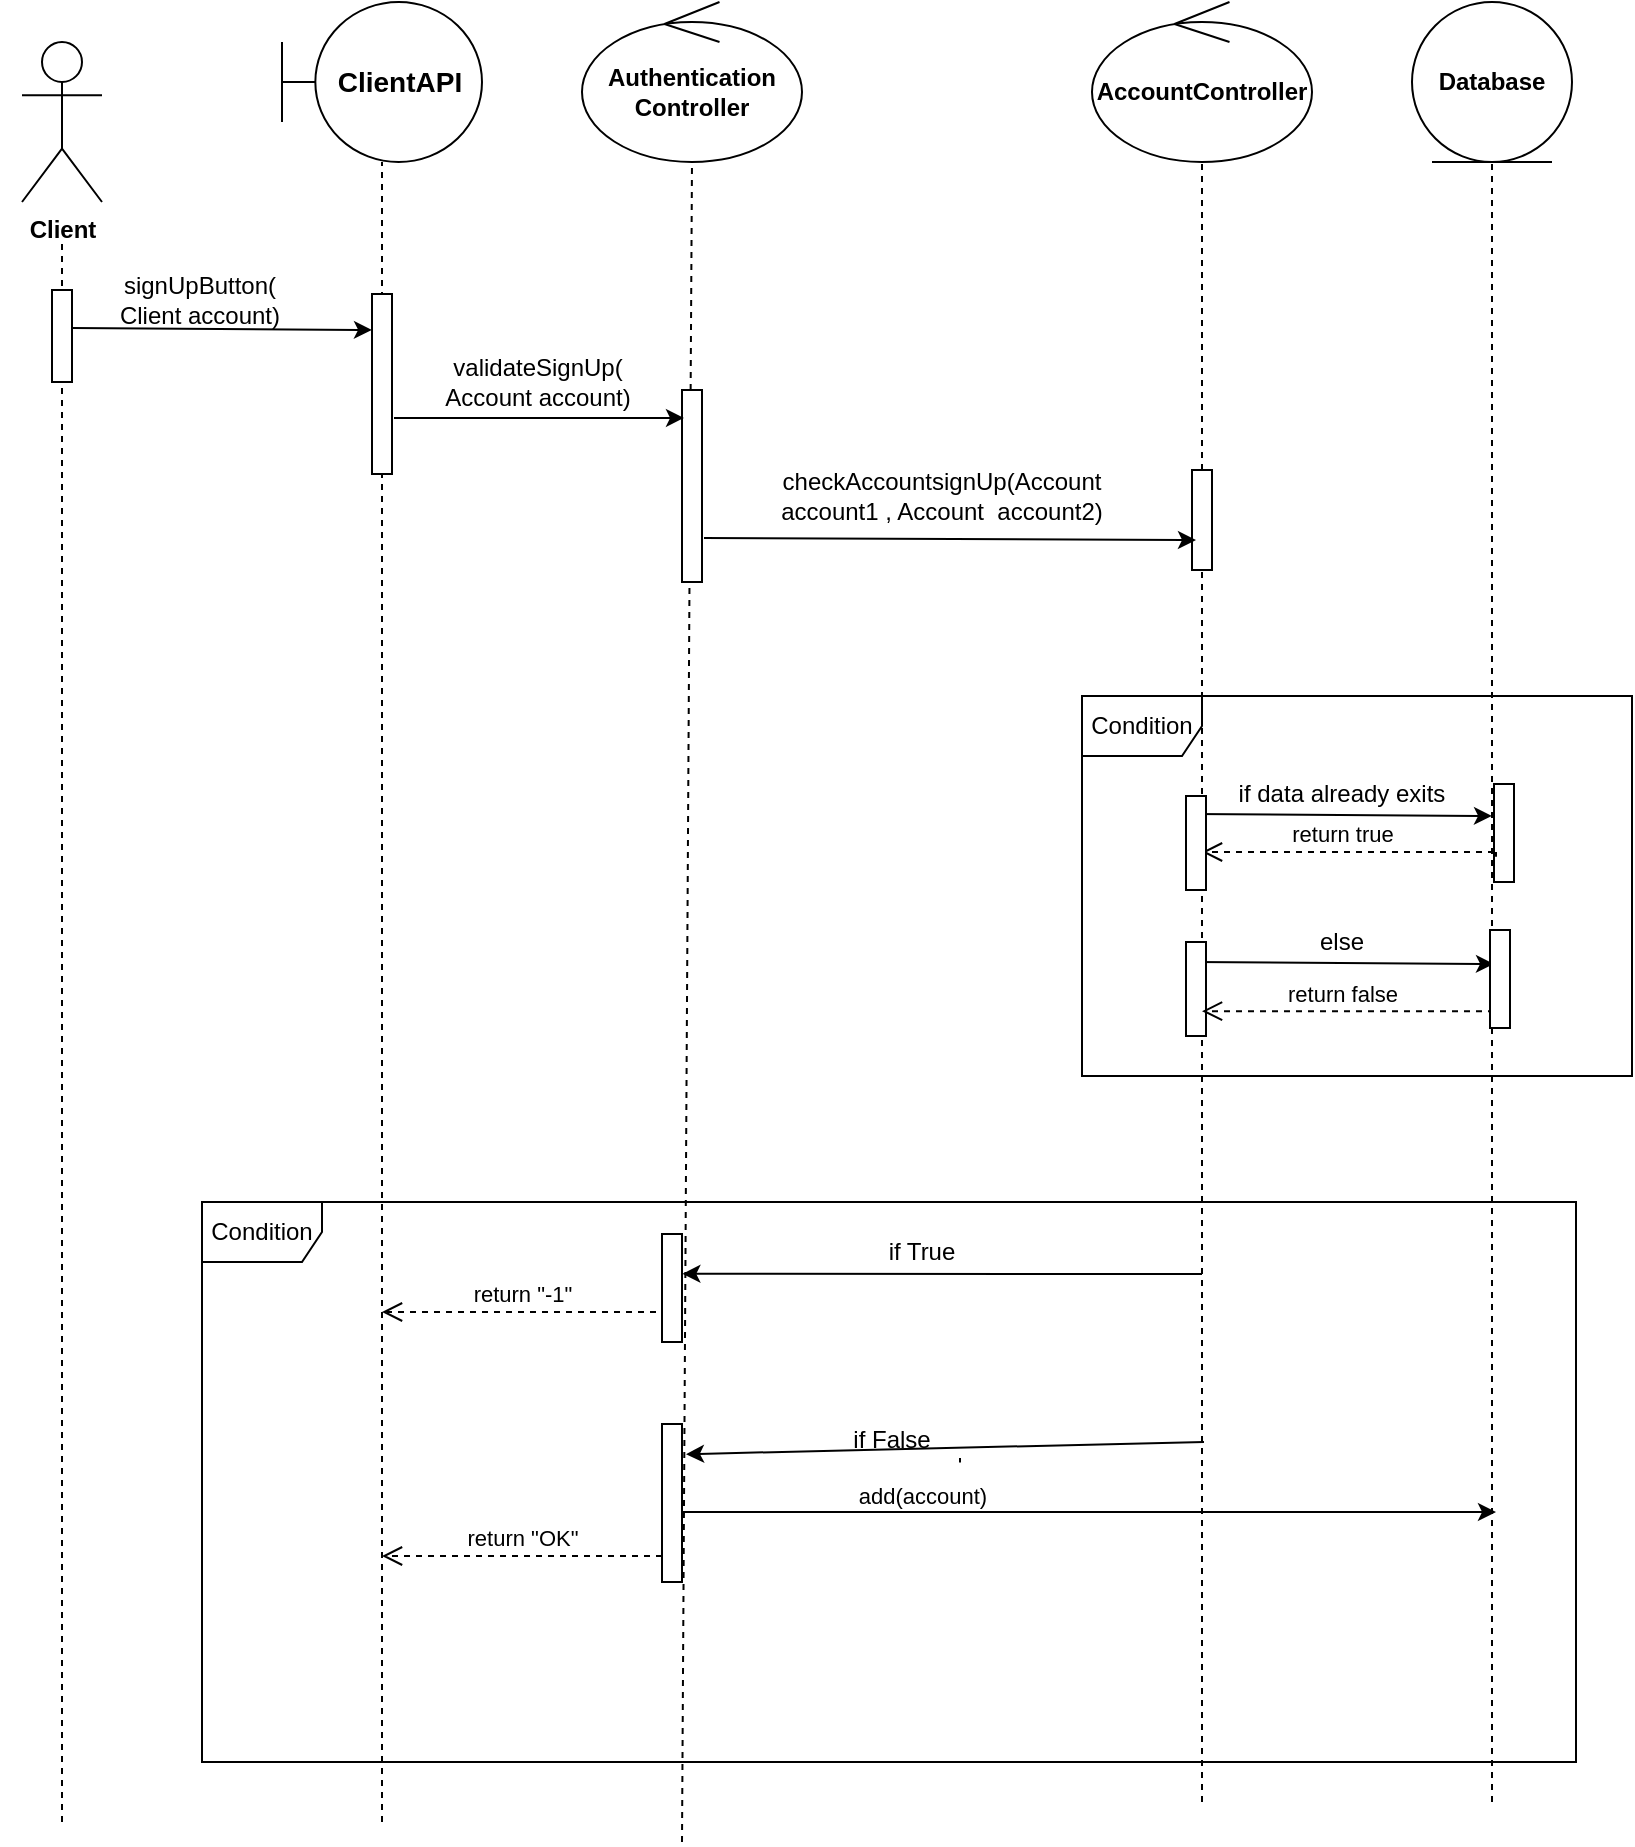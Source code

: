 <mxfile version="16.5.1" type="device"><diagram id="ucn0MI8yaE-W_Fv_FMK2" name="Page-1"><mxGraphModel dx="1108" dy="553" grid="1" gridSize="10" guides="1" tooltips="1" connect="1" arrows="1" fold="1" page="1" pageScale="1" pageWidth="850" pageHeight="1100" math="0" shadow="0"><root><mxCell id="0"/><mxCell id="1" parent="0"/><mxCell id="Q5dz-72ED0n4EeYq6L0d-1" value="&lt;b&gt;Client&lt;br&gt;&lt;br&gt;&lt;/b&gt;" style="shape=umlActor;verticalLabelPosition=bottom;verticalAlign=top;html=1;outlineConnect=0;" vertex="1" parent="1"><mxGeometry x="50" y="70" width="40" height="80" as="geometry"/></mxCell><mxCell id="Q5dz-72ED0n4EeYq6L0d-2" value="" style="endArrow=none;dashed=1;html=1;rounded=0;entryX=0.5;entryY=1;entryDx=0;entryDy=0;" edge="1" parent="1"><mxGeometry width="50" height="50" relative="1" as="geometry"><mxPoint x="230" y="960" as="sourcePoint"/><mxPoint x="230" y="130" as="targetPoint"/></mxGeometry></mxCell><mxCell id="Q5dz-72ED0n4EeYq6L0d-3" value="" style="html=1;points=[];perimeter=orthogonalPerimeter;" vertex="1" parent="1"><mxGeometry x="225" y="196" width="10" height="90" as="geometry"/></mxCell><mxCell id="Q5dz-72ED0n4EeYq6L0d-4" value="" style="endArrow=none;dashed=1;html=1;rounded=0;entryX=0.5;entryY=1;entryDx=0;entryDy=0;" edge="1" parent="1"><mxGeometry width="50" height="50" relative="1" as="geometry"><mxPoint x="380" y="970" as="sourcePoint"/><mxPoint x="385" y="130" as="targetPoint"/></mxGeometry></mxCell><mxCell id="Q5dz-72ED0n4EeYq6L0d-5" value="" style="html=1;points=[];perimeter=orthogonalPerimeter;" vertex="1" parent="1"><mxGeometry x="380" y="244" width="10" height="96" as="geometry"/></mxCell><mxCell id="Q5dz-72ED0n4EeYq6L0d-6" value="" style="endArrow=none;dashed=1;html=1;rounded=0;entryX=0.5;entryY=1;entryDx=0;entryDy=0;" edge="1" parent="1"><mxGeometry width="50" height="50" relative="1" as="geometry"><mxPoint x="640" y="950" as="sourcePoint"/><mxPoint x="640" y="130" as="targetPoint"/></mxGeometry></mxCell><mxCell id="Q5dz-72ED0n4EeYq6L0d-7" value="" style="html=1;points=[];perimeter=orthogonalPerimeter;" vertex="1" parent="1"><mxGeometry x="635" y="284" width="10" height="50" as="geometry"/></mxCell><mxCell id="Q5dz-72ED0n4EeYq6L0d-8" value="" style="endArrow=none;dashed=1;html=1;rounded=0;entryX=0.5;entryY=1;entryDx=0;entryDy=0;" edge="1" parent="1"><mxGeometry width="50" height="50" relative="1" as="geometry"><mxPoint x="785" y="950" as="sourcePoint"/><mxPoint x="785" y="130" as="targetPoint"/></mxGeometry></mxCell><mxCell id="Q5dz-72ED0n4EeYq6L0d-9" value="" style="endArrow=none;dashed=1;html=1;rounded=0;entryX=0.5;entryY=1;entryDx=0;entryDy=0;" edge="1" parent="1"><mxGeometry width="50" height="50" relative="1" as="geometry"><mxPoint x="70" y="960" as="sourcePoint"/><mxPoint x="70" y="170" as="targetPoint"/></mxGeometry></mxCell><mxCell id="Q5dz-72ED0n4EeYq6L0d-10" value="" style="html=1;points=[];perimeter=orthogonalPerimeter;" vertex="1" parent="1"><mxGeometry x="65" y="194" width="10" height="46" as="geometry"/></mxCell><mxCell id="Q5dz-72ED0n4EeYq6L0d-11" value="" style="endArrow=classic;html=1;rounded=0;entryX=0.875;entryY=1.176;entryDx=0;entryDy=0;entryPerimeter=0;exitX=0.125;exitY=1.118;exitDx=0;exitDy=0;exitPerimeter=0;" edge="1" parent="1"><mxGeometry width="50" height="50" relative="1" as="geometry"><mxPoint x="75" y="213.006" as="sourcePoint"/><mxPoint x="225" y="213.992" as="targetPoint"/></mxGeometry></mxCell><mxCell id="Q5dz-72ED0n4EeYq6L0d-12" value="signUpButton(&lt;br&gt;Client account)" style="text;html=1;strokeColor=none;fillColor=none;align=center;verticalAlign=middle;whiteSpace=wrap;rounded=0;" vertex="1" parent="1"><mxGeometry x="39" y="190" width="200" height="17" as="geometry"/></mxCell><mxCell id="Q5dz-72ED0n4EeYq6L0d-13" value="" style="endArrow=classic;html=1;rounded=0;entryX=0.875;entryY=1.176;entryDx=0;entryDy=0;entryPerimeter=0;exitX=1.3;exitY=0.217;exitDx=0;exitDy=0;exitPerimeter=0;" edge="1" parent="1"><mxGeometry width="50" height="50" relative="1" as="geometry"><mxPoint x="236" y="258.04" as="sourcePoint"/><mxPoint x="381" y="257.992" as="targetPoint"/></mxGeometry></mxCell><mxCell id="Q5dz-72ED0n4EeYq6L0d-14" value="validateSignUp(&lt;br&gt;Account account)" style="text;html=1;strokeColor=none;fillColor=none;align=center;verticalAlign=middle;whiteSpace=wrap;rounded=0;" vertex="1" parent="1"><mxGeometry x="208" y="231" width="200" height="17" as="geometry"/></mxCell><mxCell id="Q5dz-72ED0n4EeYq6L0d-15" value="" style="endArrow=classic;html=1;rounded=0;exitX=1.1;exitY=0.642;exitDx=0;exitDy=0;exitPerimeter=0;" edge="1" parent="1"><mxGeometry width="50" height="50" relative="1" as="geometry"><mxPoint x="391" y="318.04" as="sourcePoint"/><mxPoint x="637" y="319" as="targetPoint"/></mxGeometry></mxCell><mxCell id="Q5dz-72ED0n4EeYq6L0d-16" value="checkAccountsignUp(Account account1 , Account&amp;nbsp;&amp;nbsp;account2)" style="text;html=1;strokeColor=none;fillColor=none;align=center;verticalAlign=middle;whiteSpace=wrap;rounded=0;" vertex="1" parent="1"><mxGeometry x="410" y="288.5" width="200" height="17" as="geometry"/></mxCell><mxCell id="Q5dz-72ED0n4EeYq6L0d-17" value="Condition" style="shape=umlFrame;whiteSpace=wrap;html=1;" vertex="1" parent="1"><mxGeometry x="580" y="397" width="275" height="190" as="geometry"/></mxCell><mxCell id="Q5dz-72ED0n4EeYq6L0d-18" value="" style="endArrow=classic;html=1;rounded=0;entryX=0.875;entryY=1.176;entryDx=0;entryDy=0;entryPerimeter=0;exitX=0.125;exitY=1.118;exitDx=0;exitDy=0;exitPerimeter=0;" edge="1" parent="1"><mxGeometry width="50" height="50" relative="1" as="geometry"><mxPoint x="635" y="456.006" as="sourcePoint"/><mxPoint x="785" y="456.992" as="targetPoint"/></mxGeometry></mxCell><mxCell id="Q5dz-72ED0n4EeYq6L0d-19" value="if data already exits" style="text;html=1;strokeColor=none;fillColor=none;align=center;verticalAlign=middle;whiteSpace=wrap;rounded=0;" vertex="1" parent="1"><mxGeometry x="610" y="437" width="200" height="17" as="geometry"/></mxCell><mxCell id="Q5dz-72ED0n4EeYq6L0d-20" value="return true" style="html=1;verticalAlign=bottom;endArrow=open;dashed=1;endSize=8;rounded=0;startArrow=none;" edge="1" parent="1" source="Q5dz-72ED0n4EeYq6L0d-23"><mxGeometry x="0.048" relative="1" as="geometry"><mxPoint x="787" y="475" as="sourcePoint"/><mxPoint x="640" y="475" as="targetPoint"/><mxPoint as="offset"/></mxGeometry></mxCell><mxCell id="Q5dz-72ED0n4EeYq6L0d-21" value="" style="endArrow=classic;html=1;rounded=0;entryX=0.875;entryY=1.176;entryDx=0;entryDy=0;entryPerimeter=0;exitX=0.125;exitY=1.118;exitDx=0;exitDy=0;exitPerimeter=0;" edge="1" parent="1"><mxGeometry width="50" height="50" relative="1" as="geometry"><mxPoint x="636" y="530.006" as="sourcePoint"/><mxPoint x="786" y="530.992" as="targetPoint"/></mxGeometry></mxCell><mxCell id="Q5dz-72ED0n4EeYq6L0d-22" value="else" style="text;html=1;strokeColor=none;fillColor=none;align=center;verticalAlign=middle;whiteSpace=wrap;rounded=0;" vertex="1" parent="1"><mxGeometry x="610" y="511" width="200" height="17" as="geometry"/></mxCell><mxCell id="Q5dz-72ED0n4EeYq6L0d-23" value="" style="html=1;points=[];perimeter=orthogonalPerimeter;" vertex="1" parent="1"><mxGeometry x="786" y="441" width="10" height="49" as="geometry"/></mxCell><mxCell id="Q5dz-72ED0n4EeYq6L0d-24" value="" style="html=1;verticalAlign=bottom;endArrow=none;dashed=1;endSize=8;rounded=0;" edge="1" parent="1" target="Q5dz-72ED0n4EeYq6L0d-23"><mxGeometry x="0.048" relative="1" as="geometry"><mxPoint x="787" y="475" as="sourcePoint"/><mxPoint x="640" y="475" as="targetPoint"/><mxPoint as="offset"/></mxGeometry></mxCell><mxCell id="Q5dz-72ED0n4EeYq6L0d-25" value="" style="html=1;points=[];perimeter=orthogonalPerimeter;" vertex="1" parent="1"><mxGeometry x="632" y="520" width="10" height="47" as="geometry"/></mxCell><mxCell id="Q5dz-72ED0n4EeYq6L0d-26" value="Condition" style="shape=umlFrame;whiteSpace=wrap;html=1;" vertex="1" parent="1"><mxGeometry x="140" y="650" width="687" height="280" as="geometry"/></mxCell><mxCell id="Q5dz-72ED0n4EeYq6L0d-27" value="" style="endArrow=classic;html=1;rounded=0;entryX=0.102;entryY=0.342;entryDx=0;entryDy=0;entryPerimeter=0;" edge="1" parent="1"><mxGeometry width="50" height="50" relative="1" as="geometry"><mxPoint x="640" y="686" as="sourcePoint"/><mxPoint x="380.18" y="685.92" as="targetPoint"/></mxGeometry></mxCell><mxCell id="Q5dz-72ED0n4EeYq6L0d-28" value="if True" style="text;html=1;strokeColor=none;fillColor=none;align=center;verticalAlign=middle;whiteSpace=wrap;rounded=0;" vertex="1" parent="1"><mxGeometry x="400" y="666" width="200" height="17" as="geometry"/></mxCell><mxCell id="Q5dz-72ED0n4EeYq6L0d-29" value="return &quot;-1&quot;" style="html=1;verticalAlign=bottom;endArrow=open;dashed=1;endSize=8;rounded=0;startArrow=none;" edge="1" parent="1"><mxGeometry x="0.03" relative="1" as="geometry"><mxPoint x="373" y="705" as="sourcePoint"/><mxPoint x="230" y="705" as="targetPoint"/><mxPoint as="offset"/></mxGeometry></mxCell><mxCell id="Q5dz-72ED0n4EeYq6L0d-30" value="" style="endArrow=classic;html=1;rounded=0;entryX=1.2;entryY=0.191;entryDx=0;entryDy=0;entryPerimeter=0;" edge="1" parent="1" target="Q5dz-72ED0n4EeYq6L0d-36"><mxGeometry width="50" height="50" relative="1" as="geometry"><mxPoint x="641" y="770" as="sourcePoint"/><mxPoint x="230.75" y="766.08" as="targetPoint"/></mxGeometry></mxCell><mxCell id="Q5dz-72ED0n4EeYq6L0d-31" value="if False" style="text;html=1;strokeColor=none;fillColor=none;align=center;verticalAlign=middle;whiteSpace=wrap;rounded=0;" vertex="1" parent="1"><mxGeometry x="385" y="760" width="200" height="17" as="geometry"/></mxCell><mxCell id="Q5dz-72ED0n4EeYq6L0d-32" value="return &quot;OK&quot;" style="html=1;verticalAlign=bottom;endArrow=open;dashed=1;endSize=8;rounded=0;" edge="1" parent="1"><mxGeometry x="0.048" relative="1" as="geometry"><mxPoint x="376" y="827" as="sourcePoint"/><mxPoint x="230" y="827" as="targetPoint"/><mxPoint as="offset"/></mxGeometry></mxCell><mxCell id="Q5dz-72ED0n4EeYq6L0d-33" value="" style="html=1;verticalAlign=bottom;endArrow=none;dashed=1;endSize=8;rounded=0;" edge="1" parent="1"><mxGeometry x="0.048" relative="1" as="geometry"><mxPoint x="519" y="778" as="sourcePoint"/><mxPoint x="519" y="780.25" as="targetPoint"/><mxPoint as="offset"/></mxGeometry></mxCell><mxCell id="Q5dz-72ED0n4EeYq6L0d-34" value="" style="html=1;points=[];perimeter=orthogonalPerimeter;" vertex="1" parent="1"><mxGeometry x="370" y="666" width="10" height="54" as="geometry"/></mxCell><mxCell id="Q5dz-72ED0n4EeYq6L0d-36" value="" style="html=1;points=[];perimeter=orthogonalPerimeter;" vertex="1" parent="1"><mxGeometry x="370" y="761" width="10" height="79" as="geometry"/></mxCell><mxCell id="Q5dz-72ED0n4EeYq6L0d-37" value="&lt;b&gt;&lt;font style=&quot;font-size: 14px&quot;&gt;ClientAPI&lt;/font&gt;&lt;/b&gt;" style="shape=umlBoundary;whiteSpace=wrap;html=1;" vertex="1" parent="1"><mxGeometry x="180" y="50" width="100" height="80" as="geometry"/></mxCell><mxCell id="Q5dz-72ED0n4EeYq6L0d-38" value="&lt;b&gt;Authentication&lt;br&gt;Controller&lt;/b&gt;" style="ellipse;shape=umlControl;whiteSpace=wrap;html=1;" vertex="1" parent="1"><mxGeometry x="330" y="50" width="110" height="80" as="geometry"/></mxCell><mxCell id="Q5dz-72ED0n4EeYq6L0d-39" value="&lt;b&gt;AccountController&lt;/b&gt;" style="ellipse;shape=umlControl;whiteSpace=wrap;html=1;" vertex="1" parent="1"><mxGeometry x="585" y="50" width="110" height="80" as="geometry"/></mxCell><mxCell id="Q5dz-72ED0n4EeYq6L0d-40" value="&lt;b&gt;Database&lt;/b&gt;" style="ellipse;shape=umlEntity;whiteSpace=wrap;html=1;" vertex="1" parent="1"><mxGeometry x="745" y="50" width="80" height="80" as="geometry"/></mxCell><mxCell id="Q5dz-72ED0n4EeYq6L0d-41" value="" style="endArrow=classic;html=1;rounded=0;" edge="1" parent="1" source="Q5dz-72ED0n4EeYq6L0d-36"><mxGeometry width="50" height="50" relative="1" as="geometry"><mxPoint x="229" y="805" as="sourcePoint"/><mxPoint x="787" y="805" as="targetPoint"/></mxGeometry></mxCell><mxCell id="Q5dz-72ED0n4EeYq6L0d-42" value="add(account)" style="edgeLabel;html=1;align=center;verticalAlign=middle;resizable=0;points=[];" vertex="1" connectable="0" parent="Q5dz-72ED0n4EeYq6L0d-41"><mxGeometry x="0.139" y="2" relative="1" as="geometry"><mxPoint x="-112" y="-6" as="offset"/></mxGeometry></mxCell><mxCell id="Q5dz-72ED0n4EeYq6L0d-43" value="return false" style="html=1;verticalAlign=bottom;endArrow=open;dashed=1;endSize=8;rounded=0;startArrow=none;" edge="1" parent="1"><mxGeometry x="0.048" relative="1" as="geometry"><mxPoint x="786.0" y="554.58" as="sourcePoint"/><mxPoint x="640" y="554.58" as="targetPoint"/><mxPoint as="offset"/></mxGeometry></mxCell><mxCell id="Q5dz-72ED0n4EeYq6L0d-44" value="" style="html=1;points=[];perimeter=orthogonalPerimeter;" vertex="1" parent="1"><mxGeometry x="784" y="514" width="10" height="49" as="geometry"/></mxCell><mxCell id="Q5dz-72ED0n4EeYq6L0d-45" value="" style="html=1;points=[];perimeter=orthogonalPerimeter;" vertex="1" parent="1"><mxGeometry x="632" y="447" width="10" height="47" as="geometry"/></mxCell></root></mxGraphModel></diagram></mxfile>